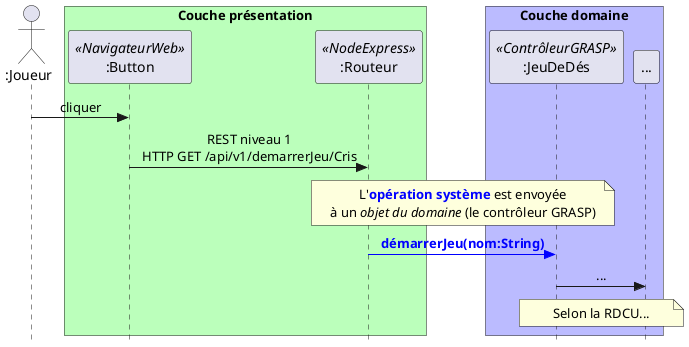 @startuml
skinparam style strictuml
skinparam backgroundcolor transparent
'skinparam handwritten true
skinparam sequenceMessageAlign center
actor ":Joueur" as j
box "Couche présentation" #bbffbb
participant ":Button" as b <<NavigateurWeb>> 
participant ":Routeur" as r <<NodeExpress>>
end box
box "Couche domaine" #bbbbff
participant ":JeuDeDés" as c <<ContrôleurGRASP>>
participant "..." as s
end box
j -> b : cliquer
b -> r : REST niveau 1\nHTTP GET /api/v1/demarrerJeu/Cris
skinparam NoteTextAlignment center
note over r, c
L'<color blue>**opération système**</color> est envoyée
à un //objet du domaine// (le contrôleur GRASP)
end note
r -[#blue,bold]> c : <color blue>**démarrerJeu(nom:String)**</color>
c -> s : ...
note over c, s : Selon la RDCU...
@enduml
